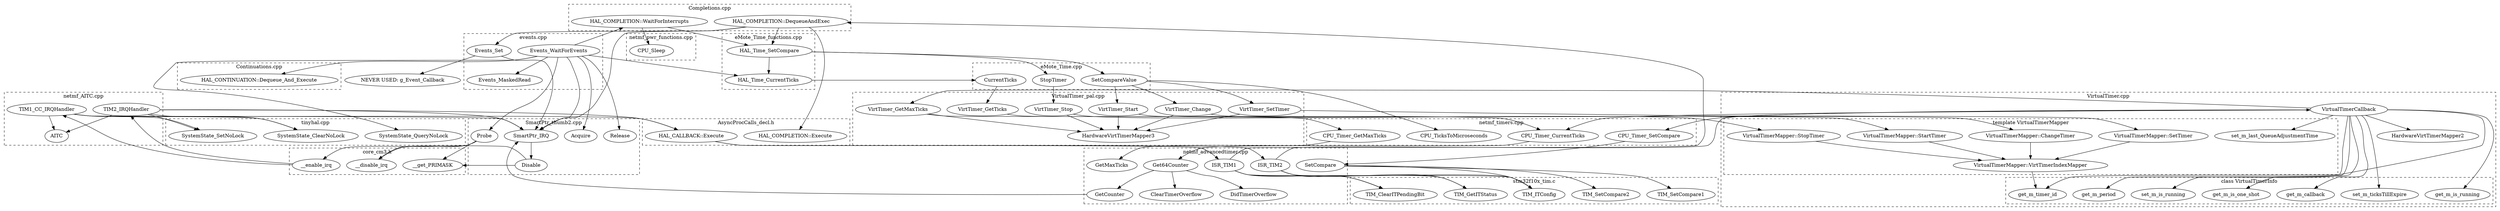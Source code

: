 digraph Events_WaitForEvents {
	subgraph cluster_events {
		label = "events.cpp"
		style=dashed;
		Events_WaitForEvents;
                Events_MaskedRead;
                Events_Set;
	}
        subgraph cluster_tinyhal {
                label = "tinyhal.cpp"
                style=dashed;
                SystemState_QueryNoLock;
                SystemState_SetNoLock;
                SystemState_ClearNoLock;
        }
	subgraph cluster_netmfadvancedtimer {
		label = "netmf_advancedtimer.cpp";
		style=dashed;
		GetCounter;
		Get64Counter;
                ISR_TIM1;
		ISR_TIM2;
		DidTimerOverflow;
		ClearTimerOverflow;
		SetCompare;
                GetMaxTicks;
	}
	subgraph cluster_netmftimers {
		label = "netmf_timers.cpp";
		style=dashed;
		CPU_Timer_CurrentTicks;
		CPU_Timer_SetCompare;
		CPU_TicksToMicroseconds;
                CPU_Timer_GetMaxTicks;
	}
        subgraph cluster_netmfpwrfunctions {
                label = "netmf_pwr_functions.cpp";
                style=dashed;
                CPU_Sleep;
        }
	subgraph cluster_VirtualTimerpal {
		label = "VirtualTimer_pal.cpp";
		style=dashed;
		VirtTimer_GetTicks;
		VirtTimer_Stop;
		VirtTimer_SetTimer;
		VirtTimer_Change;
		VirtTimer_Start;
		VirtTimer_GetMaxTicks;
		HardwareVirtTimerMapper3;
	}
	subgraph cluster_eMoteTime {
		label = "eMote_Time.cpp";
		style=dashed;
		CurrentTicks;
		StopTimer;
		SetCompareValue;
	}
	subgraph cluster_eMoteTimefunctions {
		label = "eMote_Time_functions.cpp";
		style=dashed;
		HAL_Time_CurrentTicks;
		HAL_Time_SetCompare;
	}

	subgraph cluster_corecm3 {
		label = "core_cm3.h";
		style=dashed;
		__enable_irq;
		__disable_irq;
		__get_PRIMASK;
	}
	subgraph cluster_SmartPtrthumb2 {
		label = "SmartPtr_thumb2.cpp";
		style=dashed;
		Probe;
		SmartPtr_IRQ;
		Disable;
                Acquire;
                Release;
	}
	subgraph cluster_stm32f10xtim {
		label = "stm32f10x_tim.c";
		style=dashed;
		TIM_GetITStatus;
		TIM_ITConfig;
		TIM_ClearITPendingBit;
		TIM_SetCompare1;
		TIM_SetCompare2;
	}

	subgraph cluster_VirtualTimer {
		label = "VirtualTimer.cpp";
		style=dashed;
		VirtualTimerCallback;
	        HardwareVirtTimerMapper2;	
		subgraph cluster_VirtualTimerMapper {
			label="template VirtualTimerMapper";
			sytle=dashed;
			"VirtualTimerMapper::SetTimer";
			"VirtualTimerMapper::StopTimer";
			set_m_last_QueueAdjustmentTime;
			"VirtualTimerMapper::ChangeTimer";
                        "VirtualTimerMapper::StartTimer";
		        "VirtualTimerMapper::VirtTimerIndexMapper";
		}

		subgraph cluster_VirtualTimerInfo {
			label = "class VirtualTimerInfo";
			style=dashed;
			get_m_is_running;
			get_m_timer_id;
			get_m_period
			set_m_is_running;
			get_m_is_one_shot;
			get_m_callback;
			set_m_ticksTillExpire
		}
	}
	subgraph cluster_Completions {
		label = "Completions.cpp";
		style=dashed;
		"HAL_COMPLETION::WaitForInterrupts";
                "HAL_COMPLETION::DequeueAndExec";
	}
        subgraph cluster_Continuations {
                label = "Continuations.cpp";
                style=dashed;
                "HAL_CONTINUATION::Dequeue_And_Execute";
        }
        subgraph cluster_AsyncProcCalls_decl {
                label = "AsyncProcCalls_decl.h";
                style=dashed;
                "HAL_COMPLETION::Execute";
                "HAL_CALLBACK::Execute";
        }
	subgraph cluster_AITC {
		label = "netmf_AITC.cpp";
		style=dashed;
		TIM2_IRQHandler;
		AITC;
                TIM1_CC_IRQHandler;
	}

	start = Events_WaitForEvents;
	
        Events_WaitForEvents -> "HAL_COMPLETION::WaitForInterrupts" -> HAL_Time_SetCompare -> StopTimer -> VirtTimer_Stop;
        "HAL_COMPLETION::WaitForInterrupts" -> CPU_Sleep;
        "HAL_COMPLETION::DequeueAndExec" -> SmartPtr_IRQ;
        "HAL_COMPLETION::DequeueAndExec" -> Events_Set;
        "HAL_COMPLETION::DequeueAndExec" -> HAL_Time_SetCompare;
        "HAL_COMPLETION::DequeueAndExec" -> "HAL_COMPLETION::Execute";
        Events_WaitForEvents -> SmartPtr_IRQ;
        Events_WaitForEvents -> HAL_Time_CurrentTicks;
        Events_WaitForEvents -> Events_MaskedRead;
        Events_WaitForEvents -> SystemState_QueryNoLock;
        Events_WaitForEvents -> Release;
        Events_WaitForEvents -> Acquire;
        Events_WaitForEvents -> "HAL_CONTINUATION::Dequeue_And_Execute";	

        Events_Set -> SmartPtr_IRQ;
        Events_Set -> "NEVER USED: g_Event_Callback";

	HAL_Time_SetCompare -> HAL_Time_CurrentTicks;
	HAL_Time_SetCompare -> SetCompareValue;

	SetCompareValue -> CPU_TicksToMicroseconds;
	SetCompareValue -> VirtTimer_SetTimer;
	SetCompareValue -> VirtTimer_Change;
	SetCompareValue -> VirtTimer_Start;

        "VirtualTimerMapper::SetTimer" -> "VirtualTimerMapper::VirtTimerIndexMapper";
        "VirtualTimerMapper::ChangeTimer" -> "VirtualTimerMapper::VirtTimerIndexMapper";
        "VirtualTimerMapper::StartTimer" -> "VirtualTimerMapper::VirtTimerIndexMapper";
        "VirtualTimerMapper::StopTimer" -> "VirtualTimerMapper::VirtTimerIndexMapper";

	VirtTimer_Stop -> HardwareVirtTimerMapper3;
	VirtTimer_Stop -> "VirtualTimerMapper::StopTimer";
	VirtTimer_SetTimer -> HardwareVirtTimerMapper3;
	VirtTimer_SetTimer -> "VirtualTimerMapper::SetTimer";
	"VirtualTimerMapper::VirtTimerIndexMapper" -> get_m_timer_id;
	VirtTimer_Change -> HardwareVirtTimerMapper3;
	VirtTimer_Change -> "VirtualTimerMapper::ChangeTimer";
        VirtTimer_Start -> HardwareVirtTimerMapper3;
        VirtTimer_Start -> "VirtualTimerMapper::StartTimer";	
        VirtTimer_GetMaxTicks -> HardwareVirtTimerMapper3;
        VirtTimer_GetMaxTicks -> CPU_Timer_GetMaxTicks;


	Events_WaitForEvents -> Probe -> __get_PRIMASK;
	Probe -> __enable_irq;
	Probe -> __disable_irq;
	__enable_irq -> TIM2_IRQHandler;
        __enable_irq -> TIM1_CC_IRQHandler;

	TIM2_IRQHandler -> AITC;
	TIM2_IRQHandler -> SmartPtr_IRQ;
	TIM2_IRQHandler -> SystemState_SetNoLock;
        TIM2_IRQHandler -> "HAL_CALLBACK::Execute";
        TIM2_IRQHandler -> SystemState_ClearNoLock;

        "HAL_CALLBACK::Execute" -> ISR_TIM2;

	ISR_TIM2 -> TIM_GetITStatus;
	ISR_TIM2 ->	TIM_ITConfig;
	ISR_TIM2 -> TIM_ClearITPendingBit;
	ISR_TIM2 -> VirtualTimerCallback;

        TIM1_CC_IRQHandler -> AITC;
        TIM1_CC_IRQHandler -> SmartPtr_IRQ;
        TIM1_CC_IRQHandler -> SystemState_SetNoLock;
        TIM1_CC_IRQHandler -> "HAL_CALLBACK::Execute";
        TIM1_CC_IRQHandler -> SystemState_ClearNoLock;

        "HAL_CALLBACK::Execute" -> ISR_TIM1;

        ISR_TIM1 -> TIM_GetITStatus;
        ISR_TIM1 -> TIM_ITConfig;
        ISR_TIM1 -> TIM_ClearITPendingBit;
        ISR_TIM1 -> "HAL_COMPLETION::DequeueAndExec";
	
	VirtualTimerCallback -> get_m_is_running;
	VirtualTimerCallback -> get_m_callback;
	VirtualTimerCallback -> VirtTimer_GetMaxTicks;
	VirtualTimerCallback -> get_m_is_one_shot;
	VirtualTimerCallback -> set_m_is_running;
	VirtualTimerCallback -> get_m_period;
	VirtualTimerCallback -> set_m_ticksTillExpire;
	VirtualTimerCallback -> get_m_timer_id;
	VirtualTimerCallback -> CPU_Timer_SetCompare;
        VirtualTimerCallback -> HardwareVirtTimerMapper2;

	CPU_Timer_SetCompare -> SetCompare;
        CPU_Timer_GetMaxTicks -> GetMaxTicks;

	SetCompare -> TIM_SetCompare1;
	SetCompare -> TIM_ITConfig;
	SetCompare -> TIM_SetCompare2;

	VirtualTimerCallback -> set_m_last_QueueAdjustmentTime;
	VirtualTimerCallback -> CPU_Timer_CurrentTicks -> Get64Counter -> GetCounter;
	GetCounter -> SmartPtr_IRQ -> Disable -> __get_PRIMASK;
	Disable -> __disable_irq;
	Get64Counter -> DidTimerOverflow;
	Get64Counter -> ClearTimerOverflow;

	HAL_Time_CurrentTicks -> CurrentTicks;
	CurrentTicks -> VirtTimer_GetTicks;

	VirtTimer_GetTicks -> CPU_Timer_CurrentTicks;

        model=circuit;	
        splines=true;


}

